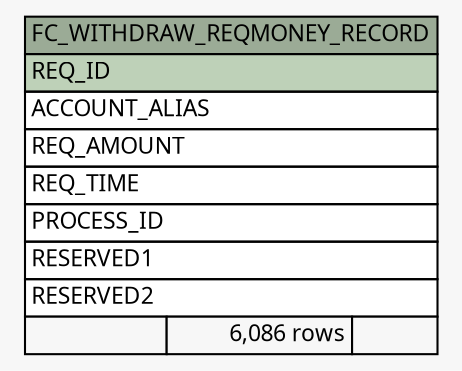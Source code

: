 // dot 2.26.0 on Linux 2.6.32-504.8.1.el6.x86_64
// SchemaSpy rev Unknown
digraph "FC_WITHDRAW_REQMONEY_RECORD" {
  graph [
    rankdir="RL"
    bgcolor="#f7f7f7"
    nodesep="0.18"
    ranksep="0.46"
    fontname="Microsoft YaHei"
    fontsize="11"
  ];
  node [
    fontname="Microsoft YaHei"
    fontsize="11"
    shape="plaintext"
  ];
  edge [
    arrowsize="0.8"
  ];
  "FC_WITHDRAW_REQMONEY_RECORD" [
    label=<
    <TABLE BORDER="0" CELLBORDER="1" CELLSPACING="0" BGCOLOR="#ffffff">
      <TR><TD COLSPAN="3" BGCOLOR="#9bab96" ALIGN="CENTER">FC_WITHDRAW_REQMONEY_RECORD</TD></TR>
      <TR><TD PORT="REQ_ID" COLSPAN="3" BGCOLOR="#bed1b8" ALIGN="LEFT">REQ_ID</TD></TR>
      <TR><TD PORT="ACCOUNT_ALIAS" COLSPAN="3" ALIGN="LEFT">ACCOUNT_ALIAS</TD></TR>
      <TR><TD PORT="REQ_AMOUNT" COLSPAN="3" ALIGN="LEFT">REQ_AMOUNT</TD></TR>
      <TR><TD PORT="REQ_TIME" COLSPAN="3" ALIGN="LEFT">REQ_TIME</TD></TR>
      <TR><TD PORT="PROCESS_ID" COLSPAN="3" ALIGN="LEFT">PROCESS_ID</TD></TR>
      <TR><TD PORT="RESERVED1" COLSPAN="3" ALIGN="LEFT">RESERVED1</TD></TR>
      <TR><TD PORT="RESERVED2" COLSPAN="3" ALIGN="LEFT">RESERVED2</TD></TR>
      <TR><TD ALIGN="LEFT" BGCOLOR="#f7f7f7">  </TD><TD ALIGN="RIGHT" BGCOLOR="#f7f7f7">6,086 rows</TD><TD ALIGN="RIGHT" BGCOLOR="#f7f7f7">  </TD></TR>
    </TABLE>>
    URL="tables/FC_WITHDRAW_REQMONEY_RECORD.html"
    tooltip="FC_WITHDRAW_REQMONEY_RECORD"
  ];
}
